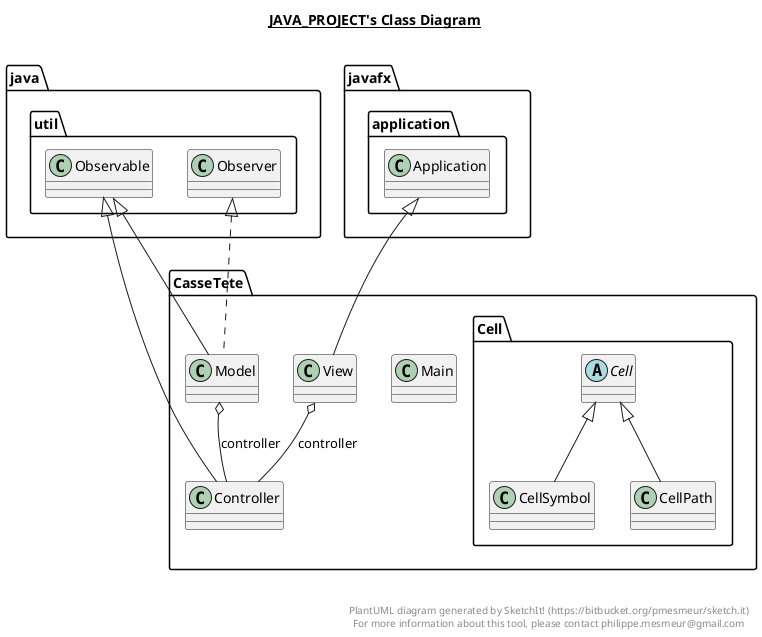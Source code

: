 @startuml

title __JAVA_PROJECT's Class Diagram__\n

  namespace CasseTete {
    namespace Cell {
      abstract class CasseTete.Cell.Cell {
      }
    }
  }
  

  namespace CasseTete {
    namespace Cell {
      class CasseTete.Cell.CellPath {
      }
    }
  }
  

  namespace CasseTete {
    namespace Cell {
      class CasseTete.Cell.CellSymbol {
      }
    }
  }
  

  namespace CasseTete {
    class CasseTete.Controller {
    }
  }
  

  namespace CasseTete {
    class CasseTete.Main {
    }
  }
  

  namespace CasseTete {
    class CasseTete.Model {
    }
  }
  

  namespace CasseTete {
    class CasseTete.View {
    }
  }
  

  CasseTete.Cell.CellPath -up-|> CasseTete.Cell.Cell
  CasseTete.Cell.CellSymbol -up-|> CasseTete.Cell.Cell
  CasseTete.Controller -up-|> java.util.Observable
  CasseTete.Model .up.|> java.util.Observer
  CasseTete.Model -up-|> java.util.Observable
  CasseTete.Model o-- CasseTete.Controller : controller
  CasseTete.View -up-|> javafx.application.Application
  CasseTete.View o-- CasseTete.Controller : controller


right footer


PlantUML diagram generated by SketchIt! (https://bitbucket.org/pmesmeur/sketch.it)
For more information about this tool, please contact philippe.mesmeur@gmail.com
endfooter

@enduml
